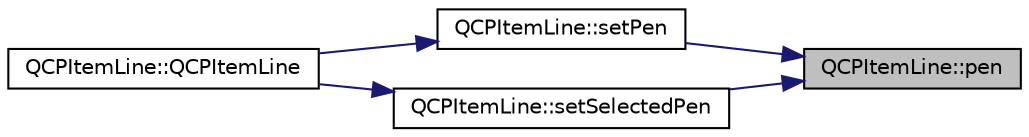 digraph "QCPItemLine::pen"
{
 // LATEX_PDF_SIZE
  edge [fontname="Helvetica",fontsize="10",labelfontname="Helvetica",labelfontsize="10"];
  node [fontname="Helvetica",fontsize="10",shape=record];
  rankdir="RL";
  Node1 [label="QCPItemLine::pen",height=0.2,width=0.4,color="black", fillcolor="grey75", style="filled", fontcolor="black",tooltip=" "];
  Node1 -> Node2 [dir="back",color="midnightblue",fontsize="10",style="solid",fontname="Helvetica"];
  Node2 [label="QCPItemLine::setPen",height=0.2,width=0.4,color="black", fillcolor="white", style="filled",URL="$classQCPItemLine.html#a572528dab61c1abe205822fbd5db4b27",tooltip=" "];
  Node2 -> Node3 [dir="back",color="midnightblue",fontsize="10",style="solid",fontname="Helvetica"];
  Node3 [label="QCPItemLine::QCPItemLine",height=0.2,width=0.4,color="black", fillcolor="white", style="filled",URL="$classQCPItemLine.html#a17804b7f64961c6accf25b61e85142e3",tooltip=" "];
  Node1 -> Node4 [dir="back",color="midnightblue",fontsize="10",style="solid",fontname="Helvetica"];
  Node4 [label="QCPItemLine::setSelectedPen",height=0.2,width=0.4,color="black", fillcolor="white", style="filled",URL="$classQCPItemLine.html#a3e2fec44503277e77717e9c24f87f1ea",tooltip=" "];
  Node4 -> Node3 [dir="back",color="midnightblue",fontsize="10",style="solid",fontname="Helvetica"];
}
